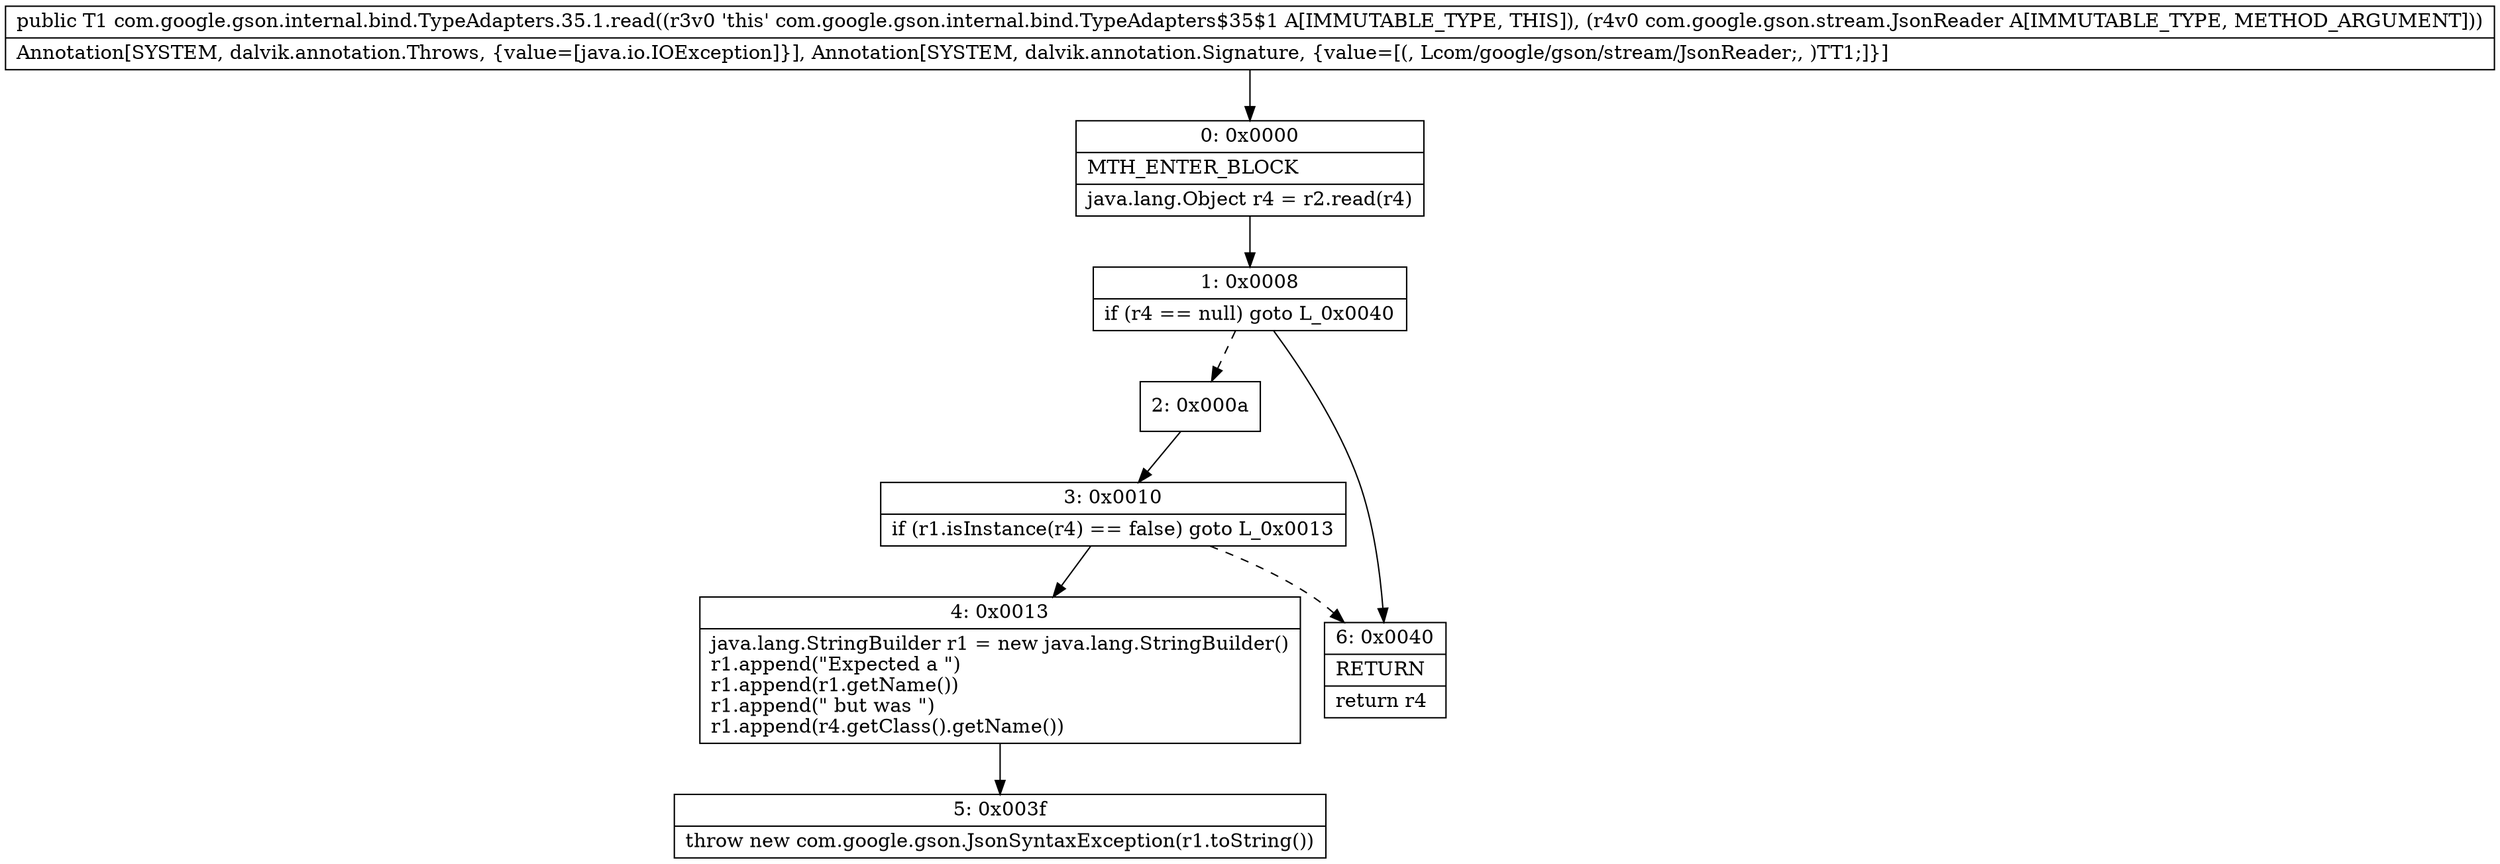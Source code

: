digraph "CFG forcom.google.gson.internal.bind.TypeAdapters.35.1.read(Lcom\/google\/gson\/stream\/JsonReader;)Ljava\/lang\/Object;" {
Node_0 [shape=record,label="{0\:\ 0x0000|MTH_ENTER_BLOCK\l|java.lang.Object r4 = r2.read(r4)\l}"];
Node_1 [shape=record,label="{1\:\ 0x0008|if (r4 == null) goto L_0x0040\l}"];
Node_2 [shape=record,label="{2\:\ 0x000a}"];
Node_3 [shape=record,label="{3\:\ 0x0010|if (r1.isInstance(r4) == false) goto L_0x0013\l}"];
Node_4 [shape=record,label="{4\:\ 0x0013|java.lang.StringBuilder r1 = new java.lang.StringBuilder()\lr1.append(\"Expected a \")\lr1.append(r1.getName())\lr1.append(\" but was \")\lr1.append(r4.getClass().getName())\l}"];
Node_5 [shape=record,label="{5\:\ 0x003f|throw new com.google.gson.JsonSyntaxException(r1.toString())\l}"];
Node_6 [shape=record,label="{6\:\ 0x0040|RETURN\l|return r4\l}"];
MethodNode[shape=record,label="{public T1 com.google.gson.internal.bind.TypeAdapters.35.1.read((r3v0 'this' com.google.gson.internal.bind.TypeAdapters$35$1 A[IMMUTABLE_TYPE, THIS]), (r4v0 com.google.gson.stream.JsonReader A[IMMUTABLE_TYPE, METHOD_ARGUMENT]))  | Annotation[SYSTEM, dalvik.annotation.Throws, \{value=[java.io.IOException]\}], Annotation[SYSTEM, dalvik.annotation.Signature, \{value=[(, Lcom\/google\/gson\/stream\/JsonReader;, )TT1;]\}]\l}"];
MethodNode -> Node_0;
Node_0 -> Node_1;
Node_1 -> Node_2[style=dashed];
Node_1 -> Node_6;
Node_2 -> Node_3;
Node_3 -> Node_4;
Node_3 -> Node_6[style=dashed];
Node_4 -> Node_5;
}

